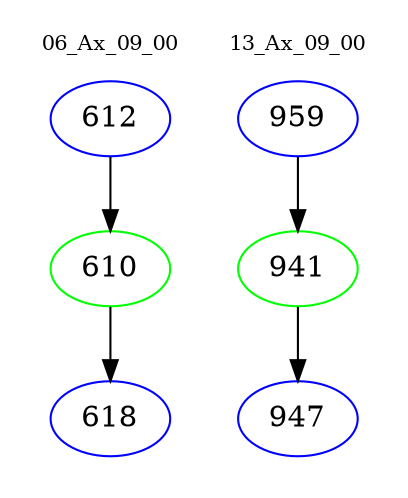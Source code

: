 digraph{
subgraph cluster_0 {
color = white
label = "06_Ax_09_00";
fontsize=10;
T0_612 [label="612", color="blue"]
T0_612 -> T0_610 [color="black"]
T0_610 [label="610", color="green"]
T0_610 -> T0_618 [color="black"]
T0_618 [label="618", color="blue"]
}
subgraph cluster_1 {
color = white
label = "13_Ax_09_00";
fontsize=10;
T1_959 [label="959", color="blue"]
T1_959 -> T1_941 [color="black"]
T1_941 [label="941", color="green"]
T1_941 -> T1_947 [color="black"]
T1_947 [label="947", color="blue"]
}
}
